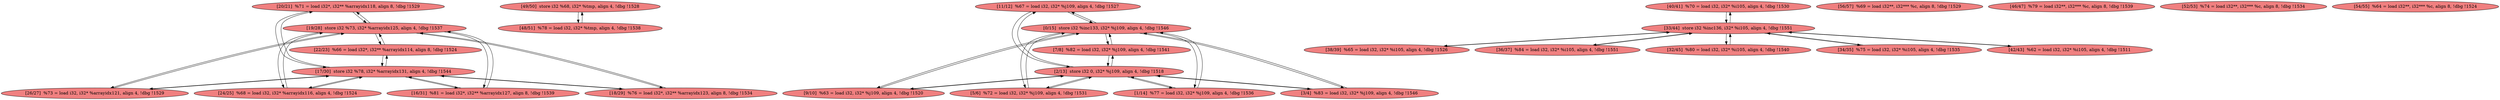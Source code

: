 
digraph G {


node2364 [fillcolor=lightcoral,label="[20/21]  %71 = load i32*, i32** %arrayidx118, align 8, !dbg !1529",shape=ellipse,style=filled ]
node2362 [fillcolor=lightcoral,label="[19/28]  store i32 %73, i32* %arrayidx125, align 4, !dbg !1537",shape=ellipse,style=filled ]
node2361 [fillcolor=lightcoral,label="[49/50]  store i32 %68, i32* %tmp, align 4, !dbg !1528",shape=ellipse,style=filled ]
node2360 [fillcolor=lightcoral,label="[17/30]  store i32 %78, i32* %arrayidx131, align 4, !dbg !1544",shape=ellipse,style=filled ]
node2359 [fillcolor=lightcoral,label="[24/25]  %68 = load i32, i32* %arrayidx116, align 4, !dbg !1524",shape=ellipse,style=filled ]
node2358 [fillcolor=lightcoral,label="[11/12]  %67 = load i32, i32* %j109, align 4, !dbg !1527",shape=ellipse,style=filled ]
node2357 [fillcolor=lightcoral,label="[5/6]  %72 = load i32, i32* %j109, align 4, !dbg !1531",shape=ellipse,style=filled ]
node2356 [fillcolor=lightcoral,label="[40/41]  %70 = load i32, i32* %i105, align 4, !dbg !1530",shape=ellipse,style=filled ]
node2354 [fillcolor=lightcoral,label="[38/39]  %65 = load i32, i32* %i105, align 4, !dbg !1526",shape=ellipse,style=filled ]
node2353 [fillcolor=lightcoral,label="[36/37]  %84 = load i32, i32* %i105, align 4, !dbg !1551",shape=ellipse,style=filled ]
node2363 [fillcolor=lightcoral,label="[56/57]  %69 = load i32**, i32*** %c, align 8, !dbg !1529",shape=ellipse,style=filled ]
node2342 [fillcolor=lightcoral,label="[48/51]  %78 = load i32, i32* %tmp, align 4, !dbg !1538",shape=ellipse,style=filled ]
node2340 [fillcolor=lightcoral,label="[32/45]  %80 = load i32, i32* %i105, align 4, !dbg !1540",shape=ellipse,style=filled ]
node2337 [fillcolor=lightcoral,label="[0/15]  store i32 %inc133, i32* %j109, align 4, !dbg !1546",shape=ellipse,style=filled ]
node2338 [fillcolor=lightcoral,label="[16/31]  %81 = load i32*, i32** %arrayidx127, align 8, !dbg !1539",shape=ellipse,style=filled ]
node2344 [fillcolor=lightcoral,label="[1/14]  %77 = load i32, i32* %j109, align 4, !dbg !1536",shape=ellipse,style=filled ]
node2341 [fillcolor=lightcoral,label="[46/47]  %79 = load i32**, i32*** %c, align 8, !dbg !1539",shape=ellipse,style=filled ]
node2347 [fillcolor=lightcoral,label="[3/4]  %83 = load i32, i32* %j109, align 4, !dbg !1546",shape=ellipse,style=filled ]
node2343 [fillcolor=lightcoral,label="[18/29]  %76 = load i32*, i32** %arrayidx123, align 8, !dbg !1534",shape=ellipse,style=filled ]
node2349 [fillcolor=lightcoral,label="[9/10]  %63 = load i32, i32* %j109, align 4, !dbg !1520",shape=ellipse,style=filled ]
node2350 [fillcolor=lightcoral,label="[33/44]  store i32 %inc136, i32* %i105, align 4, !dbg !1551",shape=ellipse,style=filled ]
node2365 [fillcolor=lightcoral,label="[26/27]  %73 = load i32, i32* %arrayidx121, align 4, !dbg !1529",shape=ellipse,style=filled ]
node2345 [fillcolor=lightcoral,label="[34/35]  %75 = load i32, i32* %i105, align 4, !dbg !1535",shape=ellipse,style=filled ]
node2339 [fillcolor=lightcoral,label="[7/8]  %82 = load i32, i32* %j109, align 4, !dbg !1541",shape=ellipse,style=filled ]
node2346 [fillcolor=lightcoral,label="[52/53]  %74 = load i32**, i32*** %c, align 8, !dbg !1534",shape=ellipse,style=filled ]
node2348 [fillcolor=lightcoral,label="[54/55]  %64 = load i32**, i32*** %c, align 8, !dbg !1524",shape=ellipse,style=filled ]
node2355 [fillcolor=lightcoral,label="[22/23]  %66 = load i32*, i32** %arrayidx114, align 8, !dbg !1524",shape=ellipse,style=filled ]
node2351 [fillcolor=lightcoral,label="[42/43]  %62 = load i32, i32* %i105, align 4, !dbg !1511",shape=ellipse,style=filled ]
node2352 [fillcolor=lightcoral,label="[2/13]  store i32 0, i32* %j109, align 4, !dbg !1518",shape=ellipse,style=filled ]

node2352->node2357 [ ]
node2337->node2358 [ ]
node2358->node2337 [ ]
node2352->node2358 [ ]
node2358->node2352 [ ]
node2353->node2350 [ ]
node2351->node2350 [ ]
node2355->node2362 [ ]
node2362->node2355 [ ]
node2352->node2349 [ ]
node2349->node2352 [ ]
node2344->node2352 [ ]
node2350->node2345 [ ]
node2345->node2350 [ ]
node2337->node2357 [ ]
node2357->node2337 [ ]
node2350->node2354 [ ]
node2360->node2343 [ ]
node2350->node2356 [ ]
node2361->node2342 [ ]
node2360->node2355 [ ]
node2349->node2337 [ ]
node2355->node2360 [ ]
node2347->node2352 [ ]
node2352->node2339 [ ]
node2354->node2350 [ ]
node2359->node2362 [ ]
node2337->node2339 [ ]
node2357->node2352 [ ]
node2362->node2359 [ ]
node2350->node2351 [ ]
node2360->node2364 [ ]
node2364->node2360 [ ]
node2359->node2360 [ ]
node2352->node2347 [ ]
node2350->node2340 [ ]
node2365->node2362 [ ]
node2360->node2359 [ ]
node2344->node2337 [ ]
node2362->node2364 [ ]
node2365->node2360 [ ]
node2338->node2362 [ ]
node2347->node2337 [ ]
node2360->node2365 [ ]
node2337->node2344 [ ]
node2337->node2347 [ ]
node2350->node2353 [ ]
node2362->node2338 [ ]
node2339->node2337 [ ]
node2340->node2350 [ ]
node2339->node2352 [ ]
node2362->node2365 [ ]
node2360->node2338 [ ]
node2362->node2343 [ ]
node2352->node2344 [ ]
node2356->node2350 [ ]
node2338->node2360 [ ]
node2343->node2362 [ ]
node2343->node2360 [ ]
node2364->node2362 [ ]
node2342->node2361 [ ]
node2337->node2349 [ ]


}

